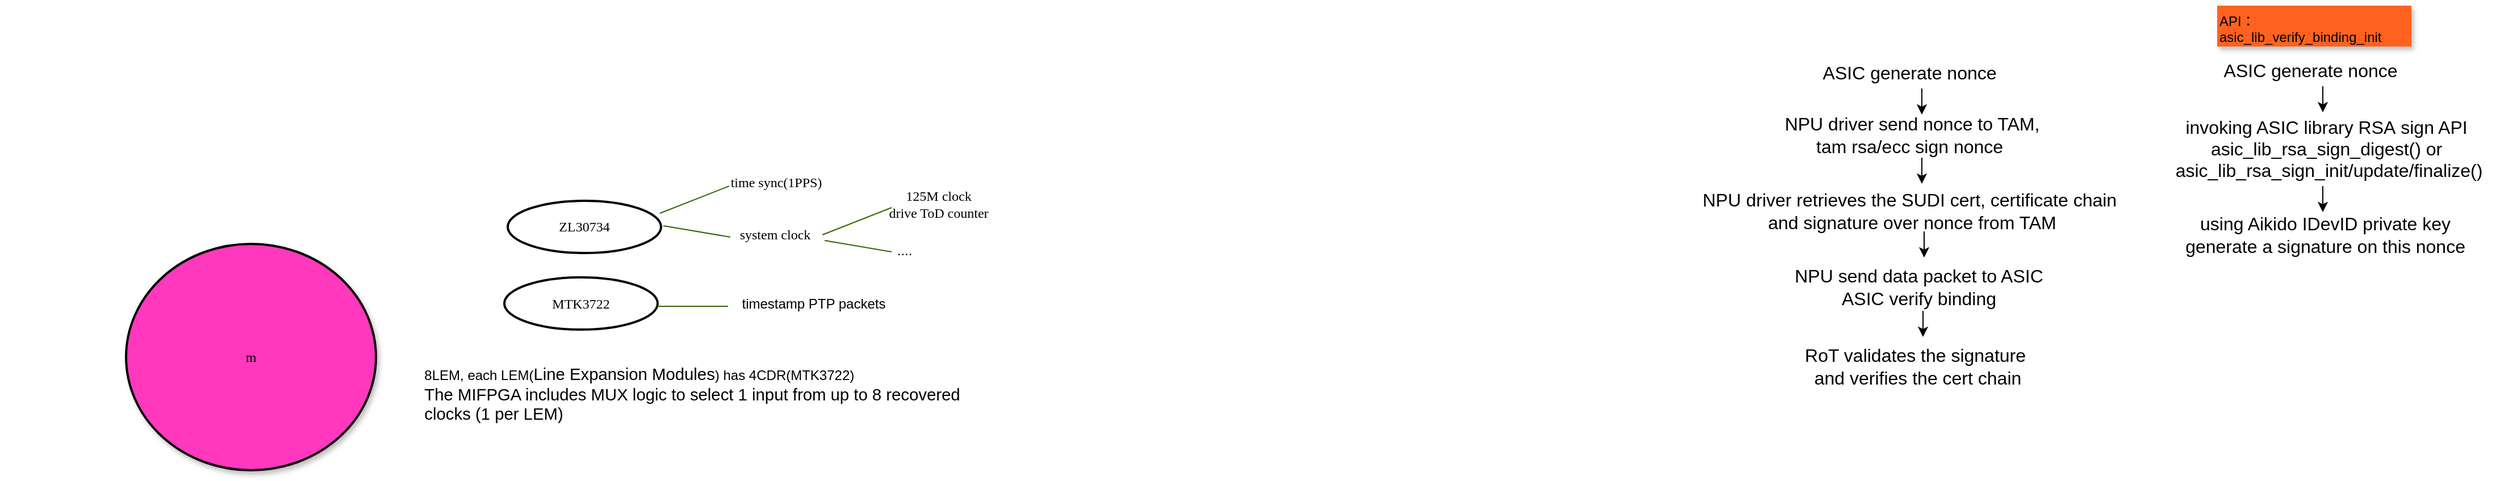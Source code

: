 <mxfile border="50" scale="3" compressed="false" locked="false" version="24.7.6">
  <diagram name="Blank" id="YmL12bMKpDGza6XwsDPr">
    <mxGraphModel dx="2226" dy="869" grid="0" gridSize="10" guides="1" tooltips="1" connect="1" arrows="1" fold="1" page="0" pageScale="1" pageWidth="827" pageHeight="1169" background="none" math="1" shadow="0">
      <root>
        <mxCell id="X5NqExCQtvZxIxQ7pmgY-0" />
        <mxCell id="1" parent="X5NqExCQtvZxIxQ7pmgY-0" />
        <mxCell id="aTX_-ej4Rg6P1lHDBfTl-1" value="&lt;font face=&quot;Comic Sans MS&quot;&gt;ZL30734&lt;/font&gt;" style="ellipse;whiteSpace=wrap;html=1;align=center;container=1;recursiveResize=0;treeFolding=1;strokeWidth=2;" parent="1" vertex="1">
          <mxGeometry x="-467" y="123" width="135" height="46" as="geometry" />
        </mxCell>
        <mxCell id="aTX_-ej4Rg6P1lHDBfTl-12" value="" style="startArrow=none;endArrow=none;segment=10;strokeColor=#336600;rounded=0;fontSize=12;startSize=8;endSize=8;" parent="1" edge="1">
          <mxGeometry relative="1" as="geometry">
            <mxPoint x="-272" y="110" as="sourcePoint" />
            <mxPoint x="-333" y="134" as="targetPoint" />
          </mxGeometry>
        </mxCell>
        <mxCell id="aTX_-ej4Rg6P1lHDBfTl-13" value="time sync(1PPS)" style="text;html=1;resizable=0;points=[];align=center;verticalAlign=middle;labelBackgroundColor=none;fontFamily=Comic Sans MS;rotation=0;" parent="aTX_-ej4Rg6P1lHDBfTl-12" vertex="1" connectable="0">
          <mxGeometry x="0.257" relative="1" as="geometry">
            <mxPoint x="79" y="-18" as="offset" />
          </mxGeometry>
        </mxCell>
        <mxCell id="aTX_-ej4Rg6P1lHDBfTl-20" value="" style="startArrow=none;endArrow=none;segment=10;strokeColor=#336600;rounded=0;fontSize=12;startSize=8;endSize=8;" parent="1" edge="1">
          <mxGeometry relative="1" as="geometry">
            <mxPoint x="-271" y="155" as="sourcePoint" />
            <mxPoint x="-330" y="145" as="targetPoint" />
          </mxGeometry>
        </mxCell>
        <mxCell id="aTX_-ej4Rg6P1lHDBfTl-22" value="system clock" style="text;html=1;resizable=0;points=[];align=center;verticalAlign=middle;labelBackgroundColor=none;fontFamily=Comic Sans MS;rotation=0;" parent="1" vertex="1" connectable="0">
          <mxGeometry x="-232.466" y="153.0" as="geometry" />
        </mxCell>
        <mxCell id="ju6k5pHE7lARewc20TCf-1" value="&lt;font face=&quot;Comic Sans MS&quot;&gt;m&lt;/font&gt;" style="ellipse;whiteSpace=wrap;html=1;align=center;container=1;recursiveResize=0;treeFolding=1;strokeWidth=2;shadow=1;fillColor=#FF38BD;" parent="1" vertex="1">
          <mxGeometry x="-803" y="161" width="220" height="199.5" as="geometry" />
        </mxCell>
        <mxCell id="Tv043VacSI13TBImzbUp-57" value="&lt;div&gt;&lt;span style=&quot;font-size: 16px;&quot;&gt;ASIC generate nonce&amp;nbsp;&lt;/span&gt;&lt;/div&gt;" style="text;html=1;align=center;verticalAlign=middle;resizable=0;points=[];autosize=1;strokeColor=none;fillColor=none;shadow=1;" parent="1" vertex="1">
          <mxGeometry x="681" y="-6" width="175" height="31" as="geometry" />
        </mxCell>
        <mxCell id="Tv043VacSI13TBImzbUp-58" value="&lt;div&gt;&lt;span style=&quot;font-size: 16px;&quot;&gt;NPU driver send nonce to TAM,&lt;/span&gt;&lt;/div&gt;&lt;div&gt;&lt;span style=&quot;font-size: 16px;&quot;&gt;tam rsa/ecc sign nonce&amp;nbsp;&lt;/span&gt;&lt;/div&gt;" style="text;html=1;align=center;verticalAlign=middle;resizable=0;points=[];autosize=1;strokeColor=none;fillColor=none;shadow=1;" parent="1" vertex="1">
          <mxGeometry x="648" y="40" width="242" height="50" as="geometry" />
        </mxCell>
        <mxCell id="Tv043VacSI13TBImzbUp-59" value="&lt;span style=&quot;font-size:12.0pt;font-family:&lt;br/&gt;&amp;quot;Times New Roman&amp;quot;,serif;mso-fareast-font-family:Calibri;mso-ansi-language:EN-US;&lt;br/&gt;mso-fareast-language:EN-US;mso-bidi-language:AR-SA&quot; lang=&quot;EN-US&quot;&gt;NPU driver retrieves the&amp;nbsp;SUDI cert, certificate chain&amp;nbsp;&lt;/span&gt;&lt;div&gt;&lt;span style=&quot;font-size:12.0pt;font-family:&lt;br/&gt;&amp;quot;Times New Roman&amp;quot;,serif;mso-fareast-font-family:Calibri;mso-ansi-language:EN-US;&lt;br/&gt;mso-fareast-language:EN-US;mso-bidi-language:AR-SA&quot; lang=&quot;EN-US&quot;&gt;and signature over nonce from TAM&lt;/span&gt;&lt;br&gt;&lt;/div&gt;" style="text;html=1;align=center;verticalAlign=middle;resizable=0;points=[];autosize=1;strokeColor=none;fillColor=none;shadow=1;" parent="1" vertex="1">
          <mxGeometry x="575.5" y="107" width="387" height="50" as="geometry" />
        </mxCell>
        <mxCell id="Tv043VacSI13TBImzbUp-60" value="&lt;div&gt;&lt;span style=&quot;font-size: 16px;&quot;&gt;NPU send data packet to ASIC&lt;/span&gt;&lt;/div&gt;&lt;div&gt;&lt;span style=&quot;font-size: 16px;&quot;&gt;ASIC verify binding&lt;/span&gt;&lt;/div&gt;" style="text;html=1;align=center;verticalAlign=middle;resizable=0;points=[];autosize=1;strokeColor=none;fillColor=none;shadow=1;" parent="1" vertex="1">
          <mxGeometry x="656" y="174" width="237" height="50" as="geometry" />
        </mxCell>
        <mxCell id="Tv043VacSI13TBImzbUp-65" value="" style="group" parent="1" vertex="1" connectable="0">
          <mxGeometry x="778" y="40" width="2" height="121" as="geometry" />
        </mxCell>
        <mxCell id="Tv043VacSI13TBImzbUp-61" value="" style="endArrow=classic;html=1;rounded=0;" parent="Tv043VacSI13TBImzbUp-65" edge="1">
          <mxGeometry width="50" height="50" relative="1" as="geometry">
            <mxPoint x="2" y="110" as="sourcePoint" />
            <mxPoint x="2" y="133" as="targetPoint" />
          </mxGeometry>
        </mxCell>
        <mxCell id="Tv043VacSI13TBImzbUp-62" value="" style="endArrow=classic;html=1;rounded=0;" parent="Tv043VacSI13TBImzbUp-65" edge="1">
          <mxGeometry width="50" height="50" relative="1" as="geometry">
            <mxPoint y="45" as="sourcePoint" />
            <mxPoint y="68" as="targetPoint" />
          </mxGeometry>
        </mxCell>
        <mxCell id="Tv043VacSI13TBImzbUp-63" value="" style="endArrow=classic;html=1;rounded=0;" parent="Tv043VacSI13TBImzbUp-65" edge="1">
          <mxGeometry width="50" height="50" relative="1" as="geometry">
            <mxPoint y="-16" as="sourcePoint" />
            <mxPoint y="7" as="targetPoint" />
          </mxGeometry>
        </mxCell>
        <mxCell id="Tv043VacSI13TBImzbUp-67" value="" style="shape=image;html=1;verticalAlign=top;verticalLabelPosition=bottom;labelBackgroundColor=#ffffff;imageAspect=0;aspect=fixed;image=https://cdn1.iconfinder.com/data/icons/unicons-line-vol-5/24/question-128.png" parent="1" vertex="1">
          <mxGeometry x="-914" y="180" width="164" height="164" as="geometry" />
        </mxCell>
        <mxCell id="Tv043VacSI13TBImzbUp-68" value="&lt;span style=&quot;font-size:12.0pt;font-family:&lt;br/&gt;&amp;quot;Times New Roman&amp;quot;,serif;mso-fareast-font-family:Calibri;mso-ansi-language:EN-US;&lt;br/&gt;mso-fareast-language:EN-US;mso-bidi-language:AR-SA&quot; lang=&quot;EN-US&quot;&gt;RoT validates the signature&amp;nbsp;&lt;/span&gt;&lt;div&gt;&lt;span style=&quot;font-size:12.0pt;font-family:&lt;br/&gt;&amp;quot;Times New Roman&amp;quot;,serif;mso-fareast-font-family:Calibri;mso-ansi-language:EN-US;&lt;br/&gt;mso-fareast-language:EN-US;mso-bidi-language:AR-SA&quot; lang=&quot;EN-US&quot;&gt;and verifies the cert chain&lt;/span&gt;&lt;br&gt;&lt;/div&gt;" style="text;html=1;align=center;verticalAlign=middle;resizable=0;points=[];autosize=1;strokeColor=none;fillColor=none;shadow=1;" parent="1" vertex="1">
          <mxGeometry x="665" y="244" width="217" height="50" as="geometry" />
        </mxCell>
        <mxCell id="Tv043VacSI13TBImzbUp-69" value="" style="endArrow=classic;html=1;rounded=0;" parent="1" edge="1">
          <mxGeometry width="50" height="50" relative="1" as="geometry">
            <mxPoint x="779" y="220" as="sourcePoint" />
            <mxPoint x="779" y="243" as="targetPoint" />
          </mxGeometry>
        </mxCell>
        <mxCell id="H_6VPM40sf4Fvr_NXKIf-11" value="&lt;div&gt;&lt;span style=&quot;font-size: 16px;&quot;&gt;ASIC generate nonce&amp;nbsp;&lt;/span&gt;&lt;/div&gt;" style="text;html=1;align=center;verticalAlign=middle;resizable=0;points=[];autosize=1;strokeColor=none;fillColor=none;shadow=1;" parent="1" vertex="1">
          <mxGeometry x="1034" y="-8" width="175" height="31" as="geometry" />
        </mxCell>
        <mxCell id="H_6VPM40sf4Fvr_NXKIf-12" value="&lt;span style=&quot;font-size:12.0pt;font-family:&lt;br/&gt;&amp;quot;Times New Roman&amp;quot;,serif;mso-fareast-font-family:SimSun;mso-ansi-language:EN-US;&lt;br/&gt;mso-fareast-language:ZH-TW;mso-bidi-language:AR-SA&quot; lang=&quot;EN-US&quot;&gt;using Aikido IDevID private key&amp;nbsp;&lt;/span&gt;&lt;div&gt;&lt;span style=&quot;font-size:12.0pt;font-family:&lt;br/&gt;&amp;quot;Times New Roman&amp;quot;,serif;mso-fareast-font-family:SimSun;mso-ansi-language:EN-US;&lt;br/&gt;mso-fareast-language:ZH-TW;mso-bidi-language:AR-SA&quot; lang=&quot;EN-US&quot;&gt;&lt;span style=&quot;font-size:12.0pt;font-family:&lt;br/&gt;&amp;quot;Times New Roman&amp;quot;,serif;mso-fareast-font-family:SimSun;mso-ansi-language:EN-US;&lt;br/&gt;mso-fareast-language:ZH-TW;mso-bidi-language:AR-SA&quot; lang=&quot;EN-US&quot;&gt;generate a signature on&amp;nbsp;this nonce&amp;nbsp;&lt;/span&gt;&lt;br&gt;&lt;/span&gt;&lt;/div&gt;" style="text;html=1;align=center;verticalAlign=middle;resizable=0;points=[];autosize=1;strokeColor=none;fillColor=none;shadow=1;" parent="1" vertex="1">
          <mxGeometry x="1000" y="128" width="269" height="50" as="geometry" />
        </mxCell>
        <mxCell id="H_6VPM40sf4Fvr_NXKIf-14" value="&lt;span style=&quot;font-size:12.0pt;font-family:&lt;br/&gt;&amp;quot;Times New Roman&amp;quot;,serif;mso-fareast-font-family:SimSun;mso-ansi-language:EN-US;&lt;br/&gt;mso-fareast-language:ZH-TW;mso-bidi-language:AR-SA&quot; lang=&quot;EN-US&quot;&gt;invoking ASIC library RSA&amp;nbsp;sign API&amp;nbsp;&lt;/span&gt;&lt;div&gt;&lt;span style=&quot;font-size:12.0pt;font-family:&lt;br/&gt;&amp;quot;Times New Roman&amp;quot;,serif;mso-fareast-font-family:SimSun;mso-ansi-language:EN-US;&lt;br/&gt;mso-fareast-language:ZH-TW;mso-bidi-language:AR-SA&quot; lang=&quot;EN-US&quot;&gt;&lt;span style=&quot;font-size:12.0pt;font-family:&lt;br/&gt;&amp;quot;Times New Roman&amp;quot;,serif;mso-fareast-font-family:SimSun;mso-ansi-language:EN-US;&lt;br/&gt;mso-fareast-language:ZH-TW;mso-bidi-language:AR-SA&quot; lang=&quot;EN-US&quot;&gt;asic_lib_rsa_sign_digest()&amp;nbsp;or&amp;nbsp;&lt;/span&gt;&lt;/span&gt;&lt;/div&gt;&lt;div&gt;&lt;span style=&quot;font-size:12.0pt;font-family:&lt;br/&gt;&amp;quot;Times New Roman&amp;quot;,serif;mso-fareast-font-family:SimSun;mso-ansi-language:EN-US;&lt;br/&gt;mso-fareast-language:ZH-TW;mso-bidi-language:AR-SA&quot; lang=&quot;EN-US&quot;&gt;&lt;span style=&quot;font-size:12.0pt;font-family:&lt;br/&gt;&amp;quot;Times New Roman&amp;quot;,serif;mso-fareast-font-family:SimSun;mso-ansi-language:EN-US;&lt;br/&gt;mso-fareast-language:ZH-TW;mso-bidi-language:AR-SA&quot; lang=&quot;EN-US&quot;&gt;asic_lib_rsa_sign_init/update/finalize()&lt;/span&gt;&lt;br&gt;&lt;/span&gt;&lt;/div&gt;" style="text;html=1;align=center;verticalAlign=middle;resizable=0;points=[];autosize=1;strokeColor=none;fillColor=none;shadow=1;" parent="1" vertex="1">
          <mxGeometry x="992" y="41.5" width="288" height="70" as="geometry" />
        </mxCell>
        <mxCell id="H_6VPM40sf4Fvr_NXKIf-21" value="API：&#xa;asic_lib_verify_binding_init" style="text;whiteSpace=wrap;shadow=1;fillColor=#FF621F;" parent="1" vertex="1">
          <mxGeometry x="1038.003" y="-49.003" width="171" height="36" as="geometry" />
        </mxCell>
        <mxCell id="H_6VPM40sf4Fvr_NXKIf-17" value="" style="endArrow=classic;html=1;rounded=0;" parent="1" edge="1">
          <mxGeometry width="50" height="50" relative="1" as="geometry">
            <mxPoint x="1131" y="110" as="sourcePoint" />
            <mxPoint x="1131" y="133" as="targetPoint" />
          </mxGeometry>
        </mxCell>
        <mxCell id="H_6VPM40sf4Fvr_NXKIf-18" value="" style="endArrow=classic;html=1;rounded=0;" parent="1" edge="1">
          <mxGeometry width="50" height="50" relative="1" as="geometry">
            <mxPoint x="1131" y="22" as="sourcePoint" />
            <mxPoint x="1131" y="45" as="targetPoint" />
          </mxGeometry>
        </mxCell>
        <mxCell id="oqDd75K4-AatNCBqjrg9-1" value="" style="startArrow=none;endArrow=none;segment=10;strokeColor=#336600;rounded=0;fontSize=12;startSize=8;endSize=8;" edge="1" parent="1">
          <mxGeometry relative="1" as="geometry">
            <mxPoint x="-129" y="129" as="sourcePoint" />
            <mxPoint x="-190" y="153" as="targetPoint" />
          </mxGeometry>
        </mxCell>
        <mxCell id="oqDd75K4-AatNCBqjrg9-2" value="125M clock&lt;div&gt;drive ToD counter&lt;/div&gt;" style="text;html=1;resizable=0;points=[];align=center;verticalAlign=middle;labelBackgroundColor=none;fontFamily=Comic Sans MS;rotation=0;" vertex="1" connectable="0" parent="oqDd75K4-AatNCBqjrg9-1">
          <mxGeometry x="0.257" relative="1" as="geometry">
            <mxPoint x="79" y="-18" as="offset" />
          </mxGeometry>
        </mxCell>
        <mxCell id="oqDd75K4-AatNCBqjrg9-3" value="" style="startArrow=none;endArrow=none;segment=10;strokeColor=#336600;rounded=0;fontSize=12;startSize=8;endSize=8;" edge="1" parent="1">
          <mxGeometry relative="1" as="geometry">
            <mxPoint x="-129" y="168" as="sourcePoint" />
            <mxPoint x="-188" y="158" as="targetPoint" />
          </mxGeometry>
        </mxCell>
        <mxCell id="oqDd75K4-AatNCBqjrg9-5" value="...." style="text;html=1;align=center;verticalAlign=middle;resizable=0;points=[];autosize=1;strokeColor=none;fillColor=none;" vertex="1" parent="1">
          <mxGeometry x="-134" y="154" width="31" height="26" as="geometry" />
        </mxCell>
        <mxCell id="oqDd75K4-AatNCBqjrg9-6" value="&lt;font face=&quot;Comic Sans MS&quot;&gt;MTK3722&lt;/font&gt;" style="ellipse;whiteSpace=wrap;html=1;align=center;container=1;recursiveResize=0;treeFolding=1;strokeWidth=2;" vertex="1" parent="1">
          <mxGeometry x="-470" y="190.5" width="135" height="46" as="geometry" />
        </mxCell>
        <mxCell id="oqDd75K4-AatNCBqjrg9-7" value="" style="startArrow=none;endArrow=none;segment=10;strokeColor=#336600;rounded=0;fontSize=12;startSize=8;endSize=8;" edge="1" parent="1">
          <mxGeometry relative="1" as="geometry">
            <mxPoint x="-273" y="216" as="sourcePoint" />
            <mxPoint x="-335" y="216" as="targetPoint" />
          </mxGeometry>
        </mxCell>
        <mxCell id="oqDd75K4-AatNCBqjrg9-8" value="timestamp PTP packets" style="text;html=1;align=center;verticalAlign=middle;resizable=0;points=[];autosize=1;strokeColor=none;fillColor=none;" vertex="1" parent="1">
          <mxGeometry x="-271" y="200.5" width="145" height="26" as="geometry" />
        </mxCell>
        <mxCell id="oqDd75K4-AatNCBqjrg9-9" value="&lt;div style=&quot;text-align: justify;&quot;&gt;&lt;span style=&quot;background-color: initial;&quot;&gt;8LEM, each LEM(&lt;/span&gt;&lt;span style=&quot;background-color: initial; font-size: 11pt; font-family: Calibri, sans-serif;&quot; lang=&quot;EN-US&quot;&gt;Line Expansion Modules&lt;/span&gt;&lt;span style=&quot;background-color: initial;&quot;&gt;) has 4CDR(MTK3722)&lt;/span&gt;&lt;/div&gt;&lt;div&gt;&lt;div style=&quot;text-align: justify;&quot;&gt;&lt;span style=&quot;font-size: 11pt; background-color: initial;&quot;&gt;The MIFPGA includes MUX logic to select 1 input from up to 8 recovered&lt;/span&gt;&lt;/div&gt;&lt;span style=&quot;font-size:11.0pt;font-family:&lt;br/&gt;&amp;quot;Calibri&amp;quot;,sans-serif;mso-fareast-font-family:Calibri;mso-fareast-theme-font:&lt;br/&gt;minor-latin;mso-ansi-language:EN-US;mso-fareast-language:EN-US;mso-bidi-language:&lt;br/&gt;AR-SA&quot; lang=&quot;EN-US&quot;&gt;&lt;div style=&quot;text-align: justify;&quot;&gt;&lt;span style=&quot;font-size: 11pt; background-color: initial;&quot;&gt;clocks (1 per LEM)&lt;/span&gt;&lt;/div&gt;&lt;/span&gt;&lt;/div&gt;" style="text;html=1;align=center;verticalAlign=middle;resizable=0;points=[];autosize=1;strokeColor=none;fillColor=none;" vertex="1" parent="1">
          <mxGeometry x="-550" y="261.5" width="490" height="65" as="geometry" />
        </mxCell>
      </root>
    </mxGraphModel>
  </diagram>
</mxfile>
